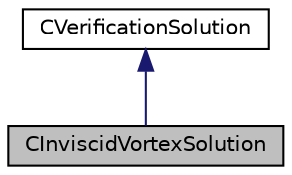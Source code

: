 digraph "CInviscidVortexSolution"
{
 // LATEX_PDF_SIZE
  edge [fontname="Helvetica",fontsize="10",labelfontname="Helvetica",labelfontsize="10"];
  node [fontname="Helvetica",fontsize="10",shape=record];
  Node1 [label="CInviscidVortexSolution",height=0.2,width=0.4,color="black", fillcolor="grey75", style="filled", fontcolor="black",tooltip="Class to define the required data for the Inviscid Vortex."];
  Node2 -> Node1 [dir="back",color="midnightblue",fontsize="10",style="solid",fontname="Helvetica"];
  Node2 [label="CVerificationSolution",height=0.2,width=0.4,color="black", fillcolor="white", style="filled",URL="$classCVerificationSolution.html",tooltip="Class for holding verification PDE solutions, e.g., phi = phi(x,y,z,t), used for initial conditions,..."];
}
